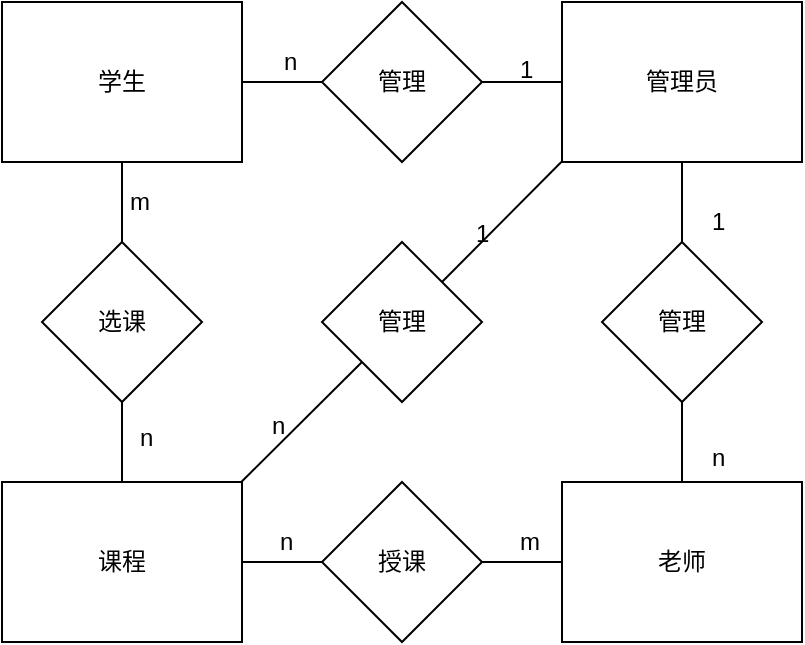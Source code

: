 <mxfile version="10.7.9" type="github"><diagram id="iRZgAXYTyQk6Wpv6QC-f" name="Page-1"><mxGraphModel dx="754" dy="369" grid="1" gridSize="10" guides="1" tooltips="1" connect="1" arrows="1" fold="1" page="1" pageScale="1" pageWidth="827" pageHeight="1169" math="0" shadow="0"><root><mxCell id="0"/><mxCell id="1" parent="0"/><mxCell id="uIIphJmgfV8One6oblCB-1" value="学生" style="rounded=0;whiteSpace=wrap;html=1;" vertex="1" parent="1"><mxGeometry x="280" y="200" width="120" height="80" as="geometry"/></mxCell><mxCell id="uIIphJmgfV8One6oblCB-5" value="老师" style="rounded=0;whiteSpace=wrap;html=1;" vertex="1" parent="1"><mxGeometry x="560" y="440" width="120" height="80" as="geometry"/></mxCell><mxCell id="uIIphJmgfV8One6oblCB-8" value="管理员" style="rounded=0;whiteSpace=wrap;html=1;" vertex="1" parent="1"><mxGeometry x="560" y="200" width="120" height="80" as="geometry"/></mxCell><mxCell id="uIIphJmgfV8One6oblCB-9" value="课程" style="rounded=0;whiteSpace=wrap;html=1;" vertex="1" parent="1"><mxGeometry x="280" y="440" width="120" height="80" as="geometry"/></mxCell><mxCell id="uIIphJmgfV8One6oblCB-10" value="授课" style="rhombus;whiteSpace=wrap;html=1;" vertex="1" parent="1"><mxGeometry x="440" y="440" width="80" height="80" as="geometry"/></mxCell><mxCell id="uIIphJmgfV8One6oblCB-11" value="选课" style="rhombus;whiteSpace=wrap;html=1;" vertex="1" parent="1"><mxGeometry x="300" y="320" width="80" height="80" as="geometry"/></mxCell><mxCell id="uIIphJmgfV8One6oblCB-12" value="管理" style="rhombus;whiteSpace=wrap;html=1;" vertex="1" parent="1"><mxGeometry x="440" y="200" width="80" height="80" as="geometry"/></mxCell><mxCell id="uIIphJmgfV8One6oblCB-13" value="管理" style="rhombus;whiteSpace=wrap;html=1;" vertex="1" parent="1"><mxGeometry x="580" y="320" width="80" height="80" as="geometry"/></mxCell><mxCell id="uIIphJmgfV8One6oblCB-14" value="管理" style="rhombus;whiteSpace=wrap;html=1;" vertex="1" parent="1"><mxGeometry x="440" y="320" width="80" height="80" as="geometry"/></mxCell><mxCell id="uIIphJmgfV8One6oblCB-15" value="" style="endArrow=none;html=1;entryX=0.5;entryY=1;entryDx=0;entryDy=0;" edge="1" parent="1" source="uIIphJmgfV8One6oblCB-11" target="uIIphJmgfV8One6oblCB-1"><mxGeometry width="50" height="50" relative="1" as="geometry"><mxPoint x="280" y="590" as="sourcePoint"/><mxPoint x="330" y="540" as="targetPoint"/></mxGeometry></mxCell><mxCell id="uIIphJmgfV8One6oblCB-16" value="" style="endArrow=none;html=1;entryX=0.5;entryY=1;entryDx=0;entryDy=0;" edge="1" parent="1" source="uIIphJmgfV8One6oblCB-9" target="uIIphJmgfV8One6oblCB-11"><mxGeometry width="50" height="50" relative="1" as="geometry"><mxPoint x="280" y="590" as="sourcePoint"/><mxPoint x="330" y="540" as="targetPoint"/></mxGeometry></mxCell><mxCell id="uIIphJmgfV8One6oblCB-17" value="" style="endArrow=none;html=1;entryX=0;entryY=0.5;entryDx=0;entryDy=0;exitX=1;exitY=0.5;exitDx=0;exitDy=0;" edge="1" parent="1" source="uIIphJmgfV8One6oblCB-9" target="uIIphJmgfV8One6oblCB-10"><mxGeometry width="50" height="50" relative="1" as="geometry"><mxPoint x="280" y="590" as="sourcePoint"/><mxPoint x="330" y="540" as="targetPoint"/></mxGeometry></mxCell><mxCell id="uIIphJmgfV8One6oblCB-18" value="" style="endArrow=none;html=1;entryX=0;entryY=0.5;entryDx=0;entryDy=0;exitX=1;exitY=0.5;exitDx=0;exitDy=0;" edge="1" parent="1" source="uIIphJmgfV8One6oblCB-10" target="uIIphJmgfV8One6oblCB-5"><mxGeometry width="50" height="50" relative="1" as="geometry"><mxPoint x="280" y="590" as="sourcePoint"/><mxPoint x="330" y="540" as="targetPoint"/></mxGeometry></mxCell><mxCell id="uIIphJmgfV8One6oblCB-19" value="" style="endArrow=none;html=1;entryX=0.5;entryY=1;entryDx=0;entryDy=0;" edge="1" parent="1" source="uIIphJmgfV8One6oblCB-5" target="uIIphJmgfV8One6oblCB-13"><mxGeometry width="50" height="50" relative="1" as="geometry"><mxPoint x="280" y="590" as="sourcePoint"/><mxPoint x="330" y="540" as="targetPoint"/></mxGeometry></mxCell><mxCell id="uIIphJmgfV8One6oblCB-21" value="" style="endArrow=none;html=1;entryX=0.5;entryY=1;entryDx=0;entryDy=0;" edge="1" parent="1" source="uIIphJmgfV8One6oblCB-13" target="uIIphJmgfV8One6oblCB-8"><mxGeometry width="50" height="50" relative="1" as="geometry"><mxPoint x="280" y="590" as="sourcePoint"/><mxPoint x="330" y="540" as="targetPoint"/></mxGeometry></mxCell><mxCell id="uIIphJmgfV8One6oblCB-22" value="" style="endArrow=none;html=1;entryX=-0.003;entryY=1;entryDx=0;entryDy=0;entryPerimeter=0;exitX=1;exitY=0;exitDx=0;exitDy=0;" edge="1" parent="1" source="uIIphJmgfV8One6oblCB-14" target="uIIphJmgfV8One6oblCB-8"><mxGeometry width="50" height="50" relative="1" as="geometry"><mxPoint x="280" y="590" as="sourcePoint"/><mxPoint x="330" y="540" as="targetPoint"/></mxGeometry></mxCell><mxCell id="uIIphJmgfV8One6oblCB-23" value="" style="endArrow=none;html=1;entryX=0;entryY=1;entryDx=0;entryDy=0;exitX=0.997;exitY=0;exitDx=0;exitDy=0;exitPerimeter=0;" edge="1" parent="1" source="uIIphJmgfV8One6oblCB-9" target="uIIphJmgfV8One6oblCB-14"><mxGeometry width="50" height="50" relative="1" as="geometry"><mxPoint x="280" y="590" as="sourcePoint"/><mxPoint x="330" y="540" as="targetPoint"/></mxGeometry></mxCell><mxCell id="uIIphJmgfV8One6oblCB-24" value="" style="endArrow=none;html=1;entryX=0;entryY=0.5;entryDx=0;entryDy=0;exitX=1;exitY=0.5;exitDx=0;exitDy=0;" edge="1" parent="1" source="uIIphJmgfV8One6oblCB-12" target="uIIphJmgfV8One6oblCB-8"><mxGeometry width="50" height="50" relative="1" as="geometry"><mxPoint x="280" y="590" as="sourcePoint"/><mxPoint x="330" y="540" as="targetPoint"/></mxGeometry></mxCell><mxCell id="uIIphJmgfV8One6oblCB-25" value="" style="endArrow=none;html=1;entryX=0;entryY=0.5;entryDx=0;entryDy=0;exitX=1;exitY=0.5;exitDx=0;exitDy=0;" edge="1" parent="1" source="uIIphJmgfV8One6oblCB-1" target="uIIphJmgfV8One6oblCB-12"><mxGeometry width="50" height="50" relative="1" as="geometry"><mxPoint x="280" y="590" as="sourcePoint"/><mxPoint x="330" y="540" as="targetPoint"/></mxGeometry></mxCell><mxCell id="uIIphJmgfV8One6oblCB-26" value="m" style="text;html=1;resizable=0;points=[];autosize=1;align=left;verticalAlign=top;spacingTop=-4;" vertex="1" parent="1"><mxGeometry x="342" y="290" width="30" height="20" as="geometry"/></mxCell><mxCell id="uIIphJmgfV8One6oblCB-27" value="n" style="text;html=1;resizable=0;points=[];autosize=1;align=left;verticalAlign=top;spacingTop=-4;" vertex="1" parent="1"><mxGeometry x="347" y="408" width="20" height="20" as="geometry"/></mxCell><mxCell id="uIIphJmgfV8One6oblCB-28" value="m" style="text;html=1;resizable=0;points=[];autosize=1;align=left;verticalAlign=top;spacingTop=-4;" vertex="1" parent="1"><mxGeometry x="537" y="460" width="30" height="20" as="geometry"/></mxCell><mxCell id="uIIphJmgfV8One6oblCB-29" value="n" style="text;html=1;resizable=0;points=[];autosize=1;align=left;verticalAlign=top;spacingTop=-4;" vertex="1" parent="1"><mxGeometry x="417" y="460" width="20" height="20" as="geometry"/></mxCell><mxCell id="uIIphJmgfV8One6oblCB-30" value="1" style="text;html=1;resizable=0;points=[];autosize=1;align=left;verticalAlign=top;spacingTop=-4;" vertex="1" parent="1"><mxGeometry x="633" y="300" width="20" height="20" as="geometry"/></mxCell><mxCell id="uIIphJmgfV8One6oblCB-31" value="n" style="text;html=1;resizable=0;points=[];autosize=1;align=left;verticalAlign=top;spacingTop=-4;" vertex="1" parent="1"><mxGeometry x="633" y="418" width="20" height="20" as="geometry"/></mxCell><mxCell id="uIIphJmgfV8One6oblCB-32" value="n" style="text;html=1;resizable=0;points=[];autosize=1;align=left;verticalAlign=top;spacingTop=-4;" vertex="1" parent="1"><mxGeometry x="419" y="220" width="20" height="20" as="geometry"/></mxCell><mxCell id="uIIphJmgfV8One6oblCB-33" value="1" style="text;html=1;resizable=0;points=[];autosize=1;align=left;verticalAlign=top;spacingTop=-4;" vertex="1" parent="1"><mxGeometry x="537" y="224" width="20" height="20" as="geometry"/></mxCell><mxCell id="uIIphJmgfV8One6oblCB-34" value="1" style="text;html=1;resizable=0;points=[];autosize=1;align=left;verticalAlign=top;spacingTop=-4;" vertex="1" parent="1"><mxGeometry x="515" y="306" width="20" height="20" as="geometry"/></mxCell><mxCell id="uIIphJmgfV8One6oblCB-35" value="n" style="text;html=1;resizable=0;points=[];autosize=1;align=left;verticalAlign=top;spacingTop=-4;" vertex="1" parent="1"><mxGeometry x="413" y="402" width="20" height="20" as="geometry"/></mxCell></root></mxGraphModel></diagram></mxfile>
